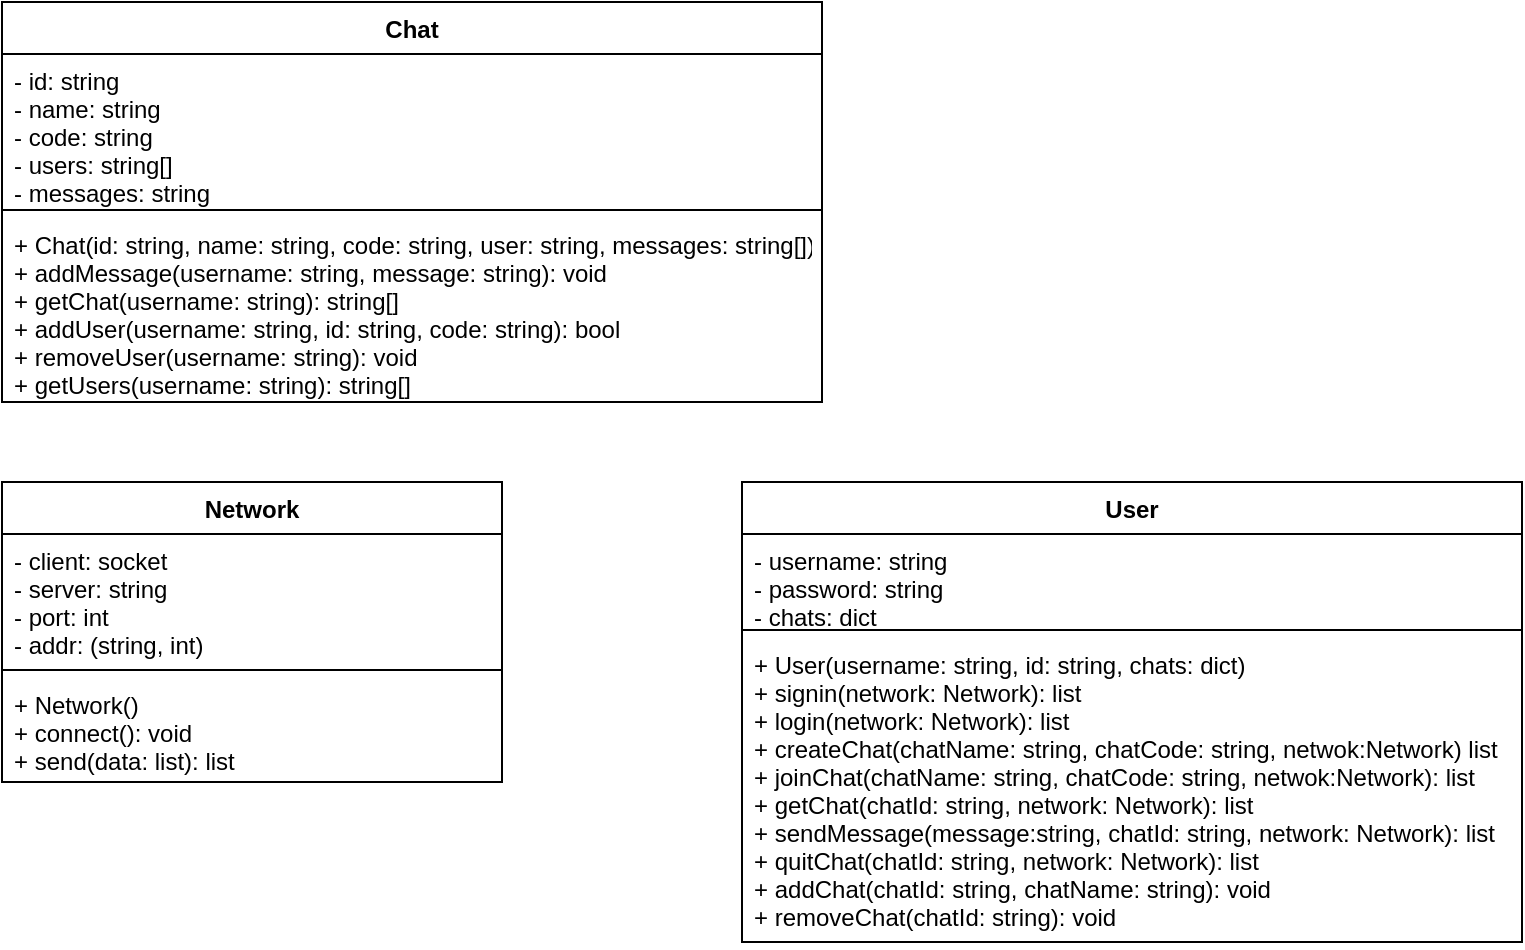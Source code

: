 <mxfile version="14.6.6" type="device"><diagram id="GqEEo5jgP8mBxu6WjcN6" name="Page-1"><mxGraphModel dx="1422" dy="762" grid="1" gridSize="10" guides="1" tooltips="1" connect="1" arrows="1" fold="1" page="1" pageScale="1" pageWidth="827" pageHeight="1169" math="0" shadow="0"><root><mxCell id="0"/><mxCell id="1" parent="0"/><mxCell id="F3LAsYsFlvXaW4aioUgu-1" value="User" style="swimlane;fontStyle=1;align=center;verticalAlign=top;childLayout=stackLayout;horizontal=1;startSize=26;horizontalStack=0;resizeParent=1;resizeParentMax=0;resizeLast=0;collapsible=1;marginBottom=0;" parent="1" vertex="1"><mxGeometry x="410" y="360" width="390" height="230" as="geometry"/></mxCell><mxCell id="F3LAsYsFlvXaW4aioUgu-2" value="- username: string&#10;- password: string&#10;- chats: dict" style="text;strokeColor=none;fillColor=none;align=left;verticalAlign=top;spacingLeft=4;spacingRight=4;overflow=hidden;rotatable=0;points=[[0,0.5],[1,0.5]];portConstraint=eastwest;" parent="F3LAsYsFlvXaW4aioUgu-1" vertex="1"><mxGeometry y="26" width="390" height="44" as="geometry"/></mxCell><mxCell id="F3LAsYsFlvXaW4aioUgu-3" value="" style="line;strokeWidth=1;fillColor=none;align=left;verticalAlign=middle;spacingTop=-1;spacingLeft=3;spacingRight=3;rotatable=0;labelPosition=right;points=[];portConstraint=eastwest;" parent="F3LAsYsFlvXaW4aioUgu-1" vertex="1"><mxGeometry y="70" width="390" height="8" as="geometry"/></mxCell><mxCell id="F3LAsYsFlvXaW4aioUgu-4" value="+ User(username: string, id: string, chats: dict)&#10;+ signin(network: Network): list&#10;+ login(network: Network): list&#10;+ createChat(chatName: string, chatCode: string, netwok:Network) list&#10;+ joinChat(chatName: string, chatCode: string, netwok:Network): list&#10;+ getChat(chatId: string, network: Network): list&#10;+ sendMessage(message:string, chatId: string, network: Network): list&#10;+ quitChat(chatId: string, network: Network): list&#10;+ addChat(chatId: string, chatName: string): void&#10;+ removeChat(chatId: string): void" style="text;strokeColor=none;fillColor=none;align=left;verticalAlign=top;spacingLeft=4;spacingRight=4;overflow=hidden;rotatable=0;points=[[0,0.5],[1,0.5]];portConstraint=eastwest;" parent="F3LAsYsFlvXaW4aioUgu-1" vertex="1"><mxGeometry y="78" width="390" height="152" as="geometry"/></mxCell><mxCell id="F3LAsYsFlvXaW4aioUgu-5" value="Chat" style="swimlane;fontStyle=1;align=center;verticalAlign=top;childLayout=stackLayout;horizontal=1;startSize=26;horizontalStack=0;resizeParent=1;resizeParentMax=0;resizeLast=0;collapsible=1;marginBottom=0;" parent="1" vertex="1"><mxGeometry x="40" y="120" width="410" height="200" as="geometry"/></mxCell><mxCell id="F3LAsYsFlvXaW4aioUgu-6" value="- id: string&#10;- name: string&#10;- code: string&#10;- users: string[]&#10;- messages: string" style="text;strokeColor=none;fillColor=none;align=left;verticalAlign=top;spacingLeft=4;spacingRight=4;overflow=hidden;rotatable=0;points=[[0,0.5],[1,0.5]];portConstraint=eastwest;" parent="F3LAsYsFlvXaW4aioUgu-5" vertex="1"><mxGeometry y="26" width="410" height="74" as="geometry"/></mxCell><mxCell id="F3LAsYsFlvXaW4aioUgu-7" value="" style="line;strokeWidth=1;fillColor=none;align=left;verticalAlign=middle;spacingTop=-1;spacingLeft=3;spacingRight=3;rotatable=0;labelPosition=right;points=[];portConstraint=eastwest;" parent="F3LAsYsFlvXaW4aioUgu-5" vertex="1"><mxGeometry y="100" width="410" height="8" as="geometry"/></mxCell><mxCell id="F3LAsYsFlvXaW4aioUgu-8" value="+ Chat(id: string, name: string, code: string, user: string, messages: string[])&#10;+ addMessage(username: string, message: string): void&#10;+ getChat(username: string): string[]&#10;+ addUser(username: string, id: string, code: string): bool&#10;+ removeUser(username: string): void&#10;+ getUsers(username: string): string[]" style="text;strokeColor=none;fillColor=none;align=left;verticalAlign=top;spacingLeft=4;spacingRight=4;overflow=hidden;rotatable=0;points=[[0,0.5],[1,0.5]];portConstraint=eastwest;" parent="F3LAsYsFlvXaW4aioUgu-5" vertex="1"><mxGeometry y="108" width="410" height="92" as="geometry"/></mxCell><mxCell id="F3LAsYsFlvXaW4aioUgu-9" value="Network" style="swimlane;fontStyle=1;align=center;verticalAlign=top;childLayout=stackLayout;horizontal=1;startSize=26;horizontalStack=0;resizeParent=1;resizeParentMax=0;resizeLast=0;collapsible=1;marginBottom=0;" parent="1" vertex="1"><mxGeometry x="40" y="360" width="250" height="150" as="geometry"/></mxCell><mxCell id="F3LAsYsFlvXaW4aioUgu-10" value="- client: socket&#10;- server: string&#10;- port: int&#10;- addr: (string, int)" style="text;strokeColor=none;fillColor=none;align=left;verticalAlign=top;spacingLeft=4;spacingRight=4;overflow=hidden;rotatable=0;points=[[0,0.5],[1,0.5]];portConstraint=eastwest;" parent="F3LAsYsFlvXaW4aioUgu-9" vertex="1"><mxGeometry y="26" width="250" height="64" as="geometry"/></mxCell><mxCell id="F3LAsYsFlvXaW4aioUgu-11" value="" style="line;strokeWidth=1;fillColor=none;align=left;verticalAlign=middle;spacingTop=-1;spacingLeft=3;spacingRight=3;rotatable=0;labelPosition=right;points=[];portConstraint=eastwest;" parent="F3LAsYsFlvXaW4aioUgu-9" vertex="1"><mxGeometry y="90" width="250" height="8" as="geometry"/></mxCell><mxCell id="F3LAsYsFlvXaW4aioUgu-12" value="+ Network()&#10;+ connect(): void&#10;+ send(data: list): list" style="text;strokeColor=none;fillColor=none;align=left;verticalAlign=top;spacingLeft=4;spacingRight=4;overflow=hidden;rotatable=0;points=[[0,0.5],[1,0.5]];portConstraint=eastwest;" parent="F3LAsYsFlvXaW4aioUgu-9" vertex="1"><mxGeometry y="98" width="250" height="52" as="geometry"/></mxCell></root></mxGraphModel></diagram></mxfile>